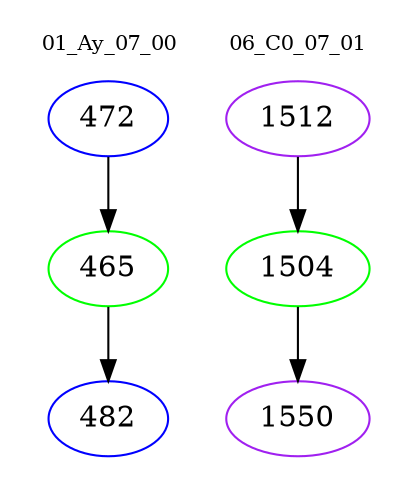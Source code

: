 digraph{
subgraph cluster_0 {
color = white
label = "01_Ay_07_00";
fontsize=10;
T0_472 [label="472", color="blue"]
T0_472 -> T0_465 [color="black"]
T0_465 [label="465", color="green"]
T0_465 -> T0_482 [color="black"]
T0_482 [label="482", color="blue"]
}
subgraph cluster_1 {
color = white
label = "06_C0_07_01";
fontsize=10;
T1_1512 [label="1512", color="purple"]
T1_1512 -> T1_1504 [color="black"]
T1_1504 [label="1504", color="green"]
T1_1504 -> T1_1550 [color="black"]
T1_1550 [label="1550", color="purple"]
}
}
